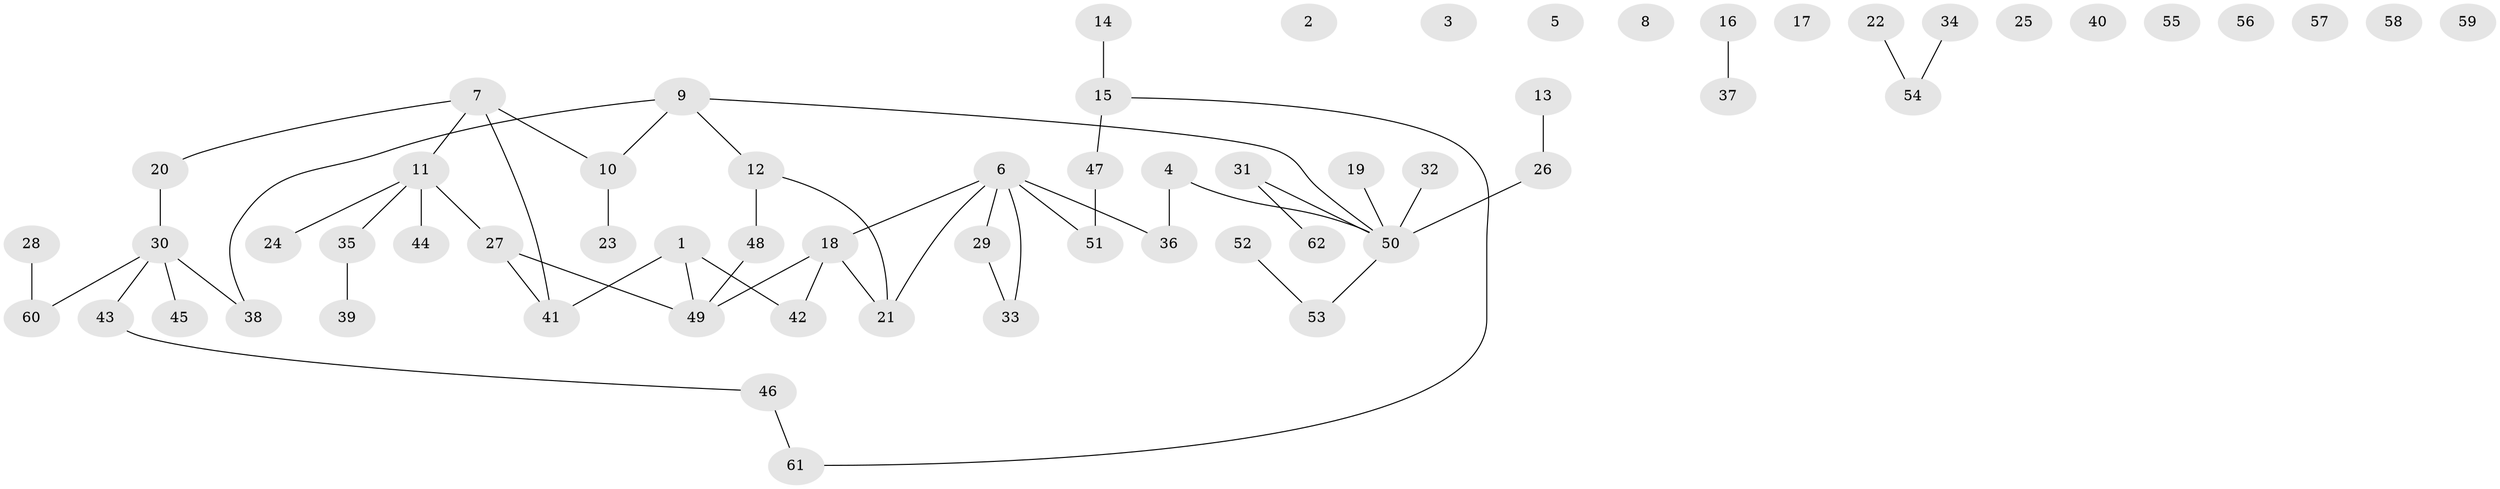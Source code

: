 // Generated by graph-tools (version 1.1) at 2025/40/03/09/25 04:40:22]
// undirected, 62 vertices, 57 edges
graph export_dot {
graph [start="1"]
  node [color=gray90,style=filled];
  1;
  2;
  3;
  4;
  5;
  6;
  7;
  8;
  9;
  10;
  11;
  12;
  13;
  14;
  15;
  16;
  17;
  18;
  19;
  20;
  21;
  22;
  23;
  24;
  25;
  26;
  27;
  28;
  29;
  30;
  31;
  32;
  33;
  34;
  35;
  36;
  37;
  38;
  39;
  40;
  41;
  42;
  43;
  44;
  45;
  46;
  47;
  48;
  49;
  50;
  51;
  52;
  53;
  54;
  55;
  56;
  57;
  58;
  59;
  60;
  61;
  62;
  1 -- 41;
  1 -- 42;
  1 -- 49;
  4 -- 36;
  4 -- 50;
  6 -- 18;
  6 -- 21;
  6 -- 29;
  6 -- 33;
  6 -- 36;
  6 -- 51;
  7 -- 10;
  7 -- 11;
  7 -- 20;
  7 -- 41;
  9 -- 10;
  9 -- 12;
  9 -- 38;
  9 -- 50;
  10 -- 23;
  11 -- 24;
  11 -- 27;
  11 -- 35;
  11 -- 44;
  12 -- 21;
  12 -- 48;
  13 -- 26;
  14 -- 15;
  15 -- 47;
  15 -- 61;
  16 -- 37;
  18 -- 21;
  18 -- 42;
  18 -- 49;
  19 -- 50;
  20 -- 30;
  22 -- 54;
  26 -- 50;
  27 -- 41;
  27 -- 49;
  28 -- 60;
  29 -- 33;
  30 -- 38;
  30 -- 43;
  30 -- 45;
  30 -- 60;
  31 -- 50;
  31 -- 62;
  32 -- 50;
  34 -- 54;
  35 -- 39;
  43 -- 46;
  46 -- 61;
  47 -- 51;
  48 -- 49;
  50 -- 53;
  52 -- 53;
}
